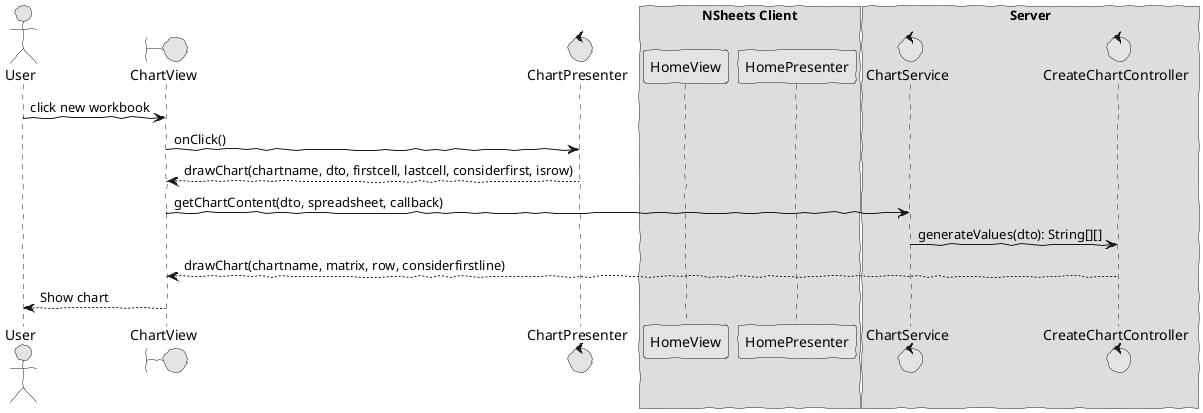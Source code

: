 @startuml  design1.png
skinparam handwritten true
skinparam monochrome true
skinparam packageStyle rect
skinparam defaultFontName FG Virgil
skinparam shadowing false

actor User
boundary ChartView
control ChartPresenter
control ChartService
control CreateChartController
' control ChartsService
' entity ChartRepository
' database Database 

box "NSheets Client"
participant HomeView
participant HomePresenter 
end box

box "Server"
participant ChartService
participant CreateChartController
' participant ChartsService
' participant ChartRepository
end box

' box "Database"
' participant Database
' end box


User -> ChartView : click new workbook
ChartView -> ChartPresenter : onClick()
ChartPresenter --> ChartView: drawChart(chartname, dto, firstcell, lastcell, considerfirst, isrow)
ChartView -> ChartService: getChartContent(dto, spreadsheet, callback)
ChartService -> CreateChartController: generateValues(dto): String[][]
CreateChartController --> ChartView: drawChart(chartname, matrix, row, considerfirstline)
ChartView --> User: Show chart
@enduml